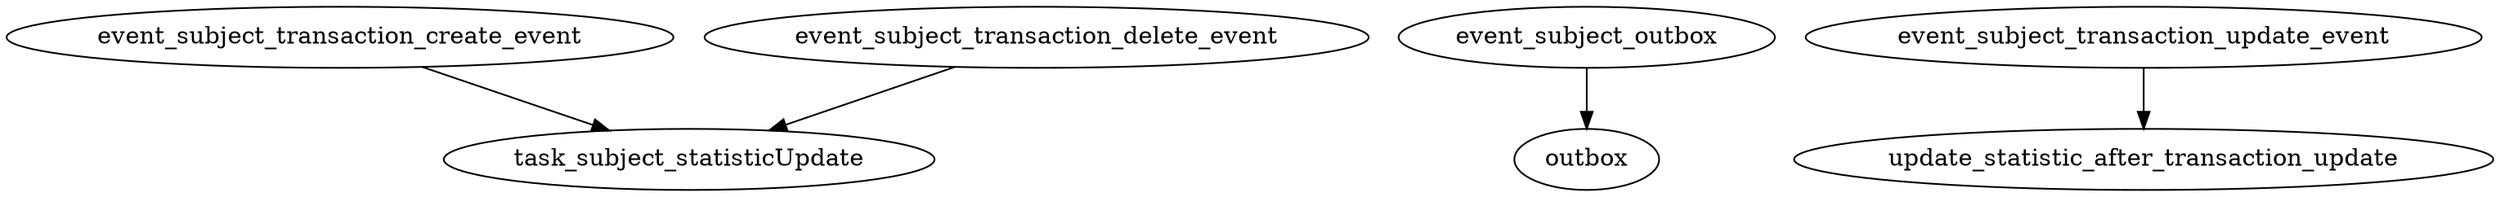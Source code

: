 digraph G {
  event_subject_transaction_create_event -> task_subject_statisticUpdate;
  event_subject_transaction_delete_event -> task_subject_statisticUpdate;
  event_subject_outbox -> outbox;
  event_subject_transaction_update_event -> update_statistic_after_transaction_update;
}
